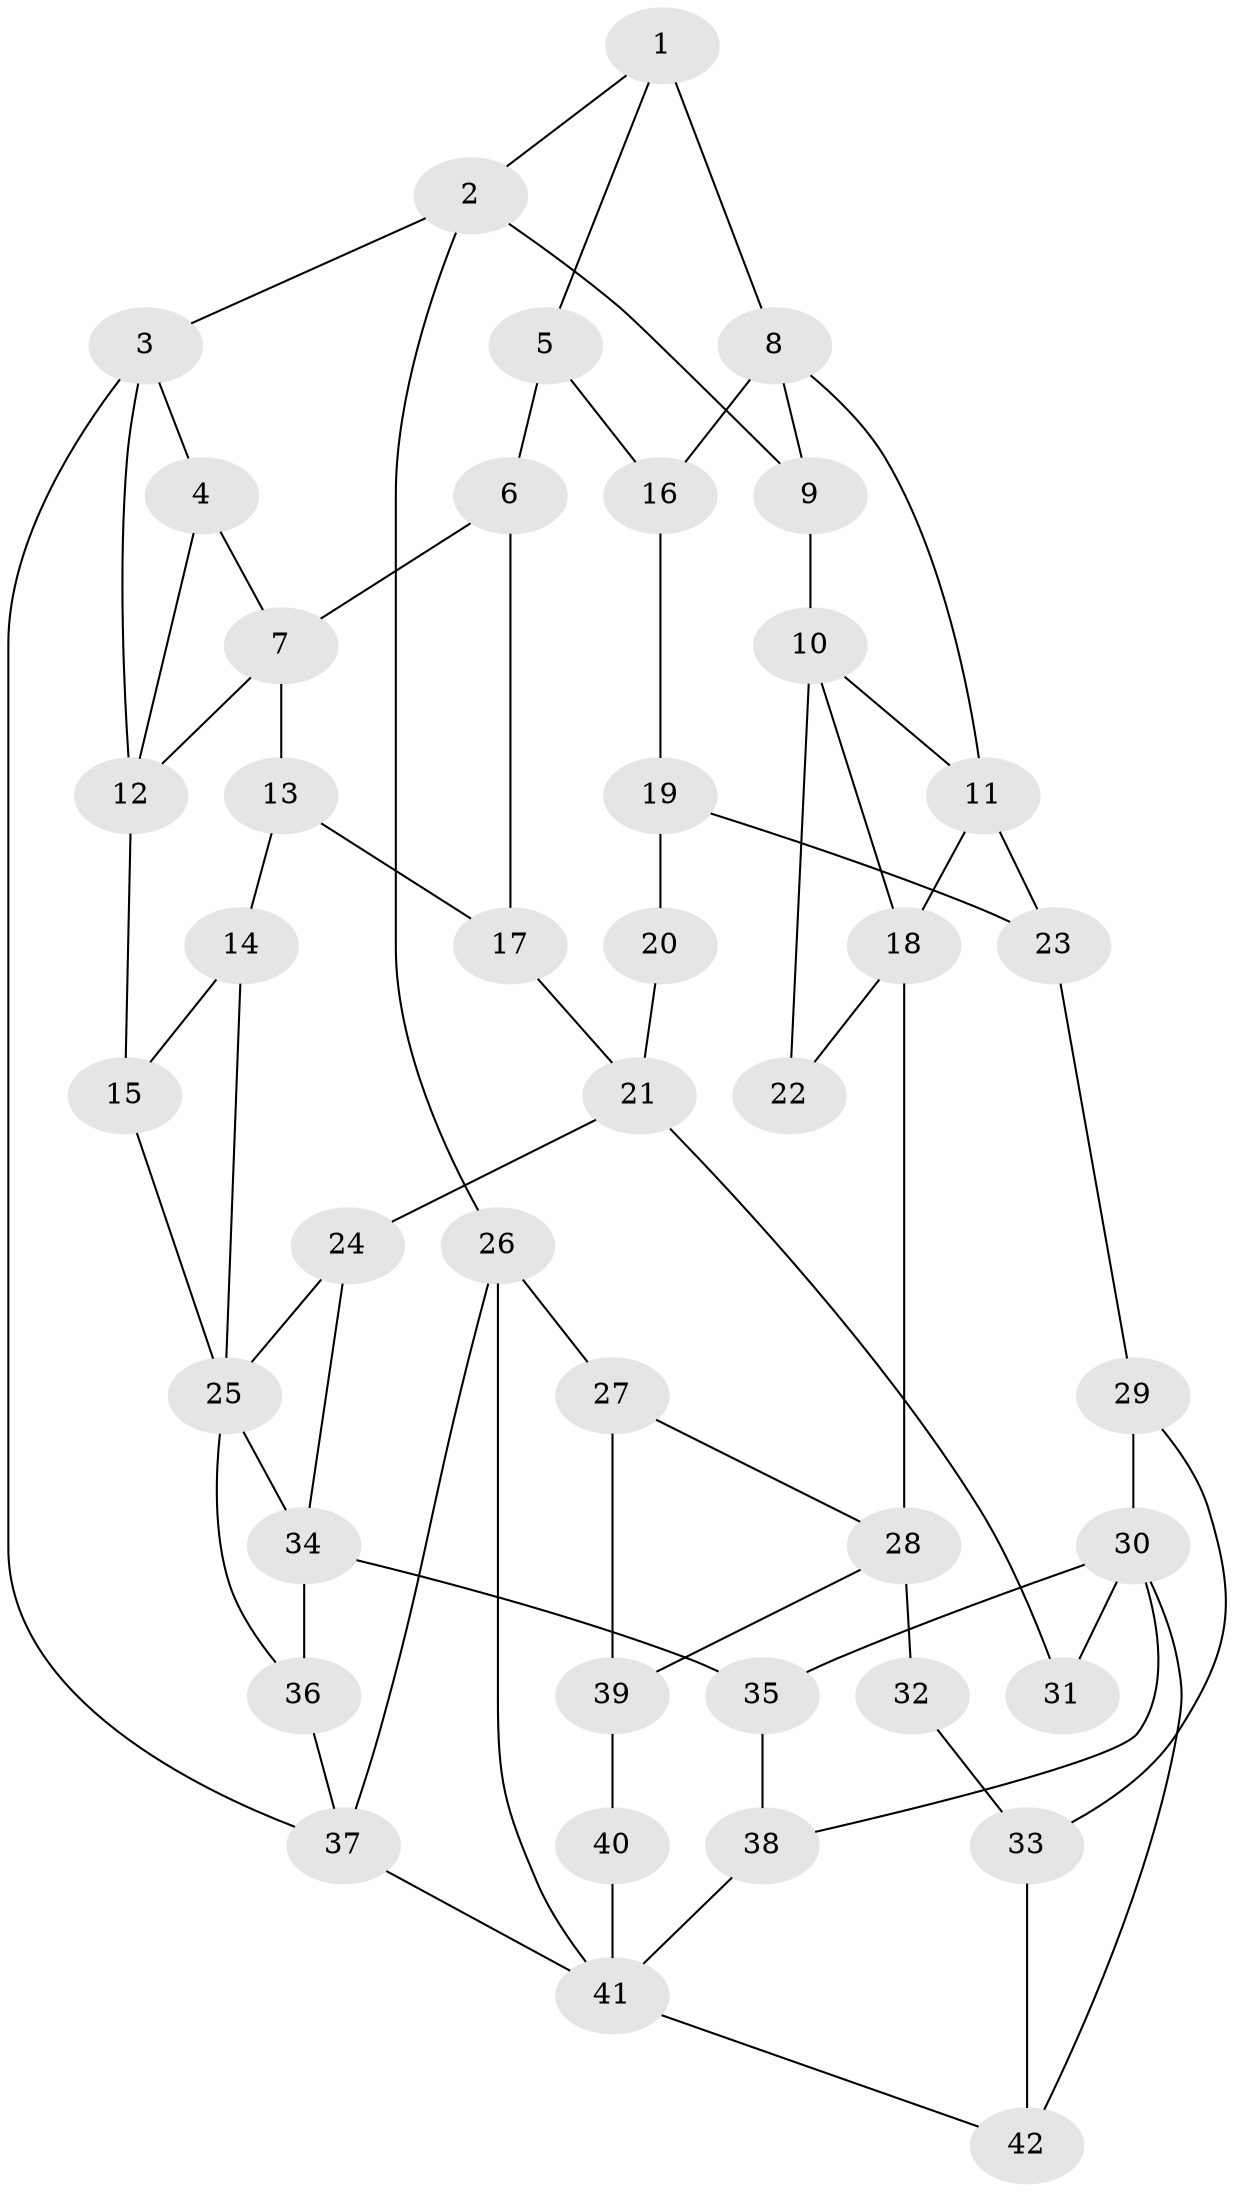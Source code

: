 // original degree distribution, {3: 0.023809523809523808, 4: 0.25, 5: 0.5, 6: 0.2261904761904762}
// Generated by graph-tools (version 1.1) at 2025/54/03/04/25 22:54:39]
// undirected, 42 vertices, 70 edges
graph export_dot {
  node [color=gray90,style=filled];
  1;
  2;
  3;
  4;
  5;
  6;
  7;
  8;
  9;
  10;
  11;
  12;
  13;
  14;
  15;
  16;
  17;
  18;
  19;
  20;
  21;
  22;
  23;
  24;
  25;
  26;
  27;
  28;
  29;
  30;
  31;
  32;
  33;
  34;
  35;
  36;
  37;
  38;
  39;
  40;
  41;
  42;
  1 -- 2 [weight=1.0];
  1 -- 5 [weight=1.0];
  1 -- 8 [weight=2.0];
  2 -- 3 [weight=1.0];
  2 -- 9 [weight=1.0];
  2 -- 26 [weight=1.0];
  3 -- 4 [weight=1.0];
  3 -- 12 [weight=1.0];
  3 -- 37 [weight=1.0];
  4 -- 7 [weight=1.0];
  4 -- 12 [weight=2.0];
  5 -- 6 [weight=1.0];
  5 -- 16 [weight=1.0];
  6 -- 7 [weight=1.0];
  6 -- 17 [weight=1.0];
  7 -- 12 [weight=1.0];
  7 -- 13 [weight=3.0];
  8 -- 9 [weight=1.0];
  8 -- 11 [weight=1.0];
  8 -- 16 [weight=1.0];
  9 -- 10 [weight=2.0];
  10 -- 11 [weight=1.0];
  10 -- 18 [weight=1.0];
  10 -- 22 [weight=2.0];
  11 -- 18 [weight=2.0];
  11 -- 23 [weight=1.0];
  12 -- 15 [weight=1.0];
  13 -- 14 [weight=2.0];
  13 -- 17 [weight=1.0];
  14 -- 15 [weight=1.0];
  14 -- 25 [weight=1.0];
  15 -- 25 [weight=1.0];
  16 -- 19 [weight=1.0];
  17 -- 21 [weight=1.0];
  18 -- 22 [weight=1.0];
  18 -- 28 [weight=2.0];
  19 -- 20 [weight=1.0];
  19 -- 23 [weight=1.0];
  20 -- 21 [weight=2.0];
  21 -- 24 [weight=1.0];
  21 -- 31 [weight=2.0];
  23 -- 29 [weight=1.0];
  24 -- 25 [weight=1.0];
  24 -- 34 [weight=2.0];
  25 -- 34 [weight=1.0];
  25 -- 36 [weight=1.0];
  26 -- 27 [weight=1.0];
  26 -- 37 [weight=1.0];
  26 -- 41 [weight=1.0];
  27 -- 28 [weight=1.0];
  27 -- 39 [weight=1.0];
  28 -- 32 [weight=2.0];
  28 -- 39 [weight=1.0];
  29 -- 30 [weight=1.0];
  29 -- 33 [weight=1.0];
  30 -- 31 [weight=2.0];
  30 -- 35 [weight=1.0];
  30 -- 38 [weight=1.0];
  30 -- 42 [weight=1.0];
  32 -- 33 [weight=1.0];
  33 -- 42 [weight=1.0];
  34 -- 35 [weight=2.0];
  34 -- 36 [weight=1.0];
  35 -- 38 [weight=1.0];
  36 -- 37 [weight=1.0];
  37 -- 41 [weight=1.0];
  38 -- 41 [weight=1.0];
  39 -- 40 [weight=1.0];
  40 -- 41 [weight=2.0];
  41 -- 42 [weight=1.0];
}
